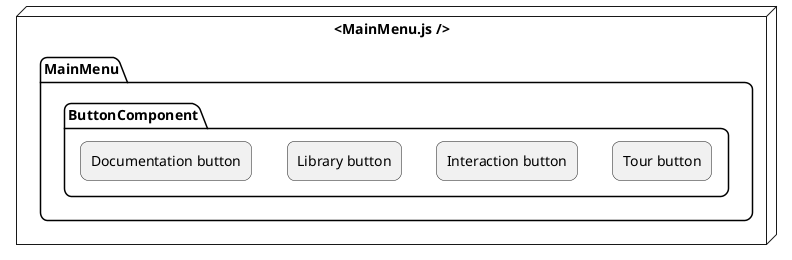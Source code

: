 @startuml UML

skinparam roundCorner 15

node "<MainMenu.js />" as node{
    folder "MainMenu" as mm {
        folder "ButtonComponent" as buttonC {
            rectangle "Tour button" as tour {
            }
            rectangle "Interaction button" as interaction {
            }
            rectangle "Library button" as library {
            }
            rectangle "Documentation button" as doc {
            }
        }
    }
}

@enduml


